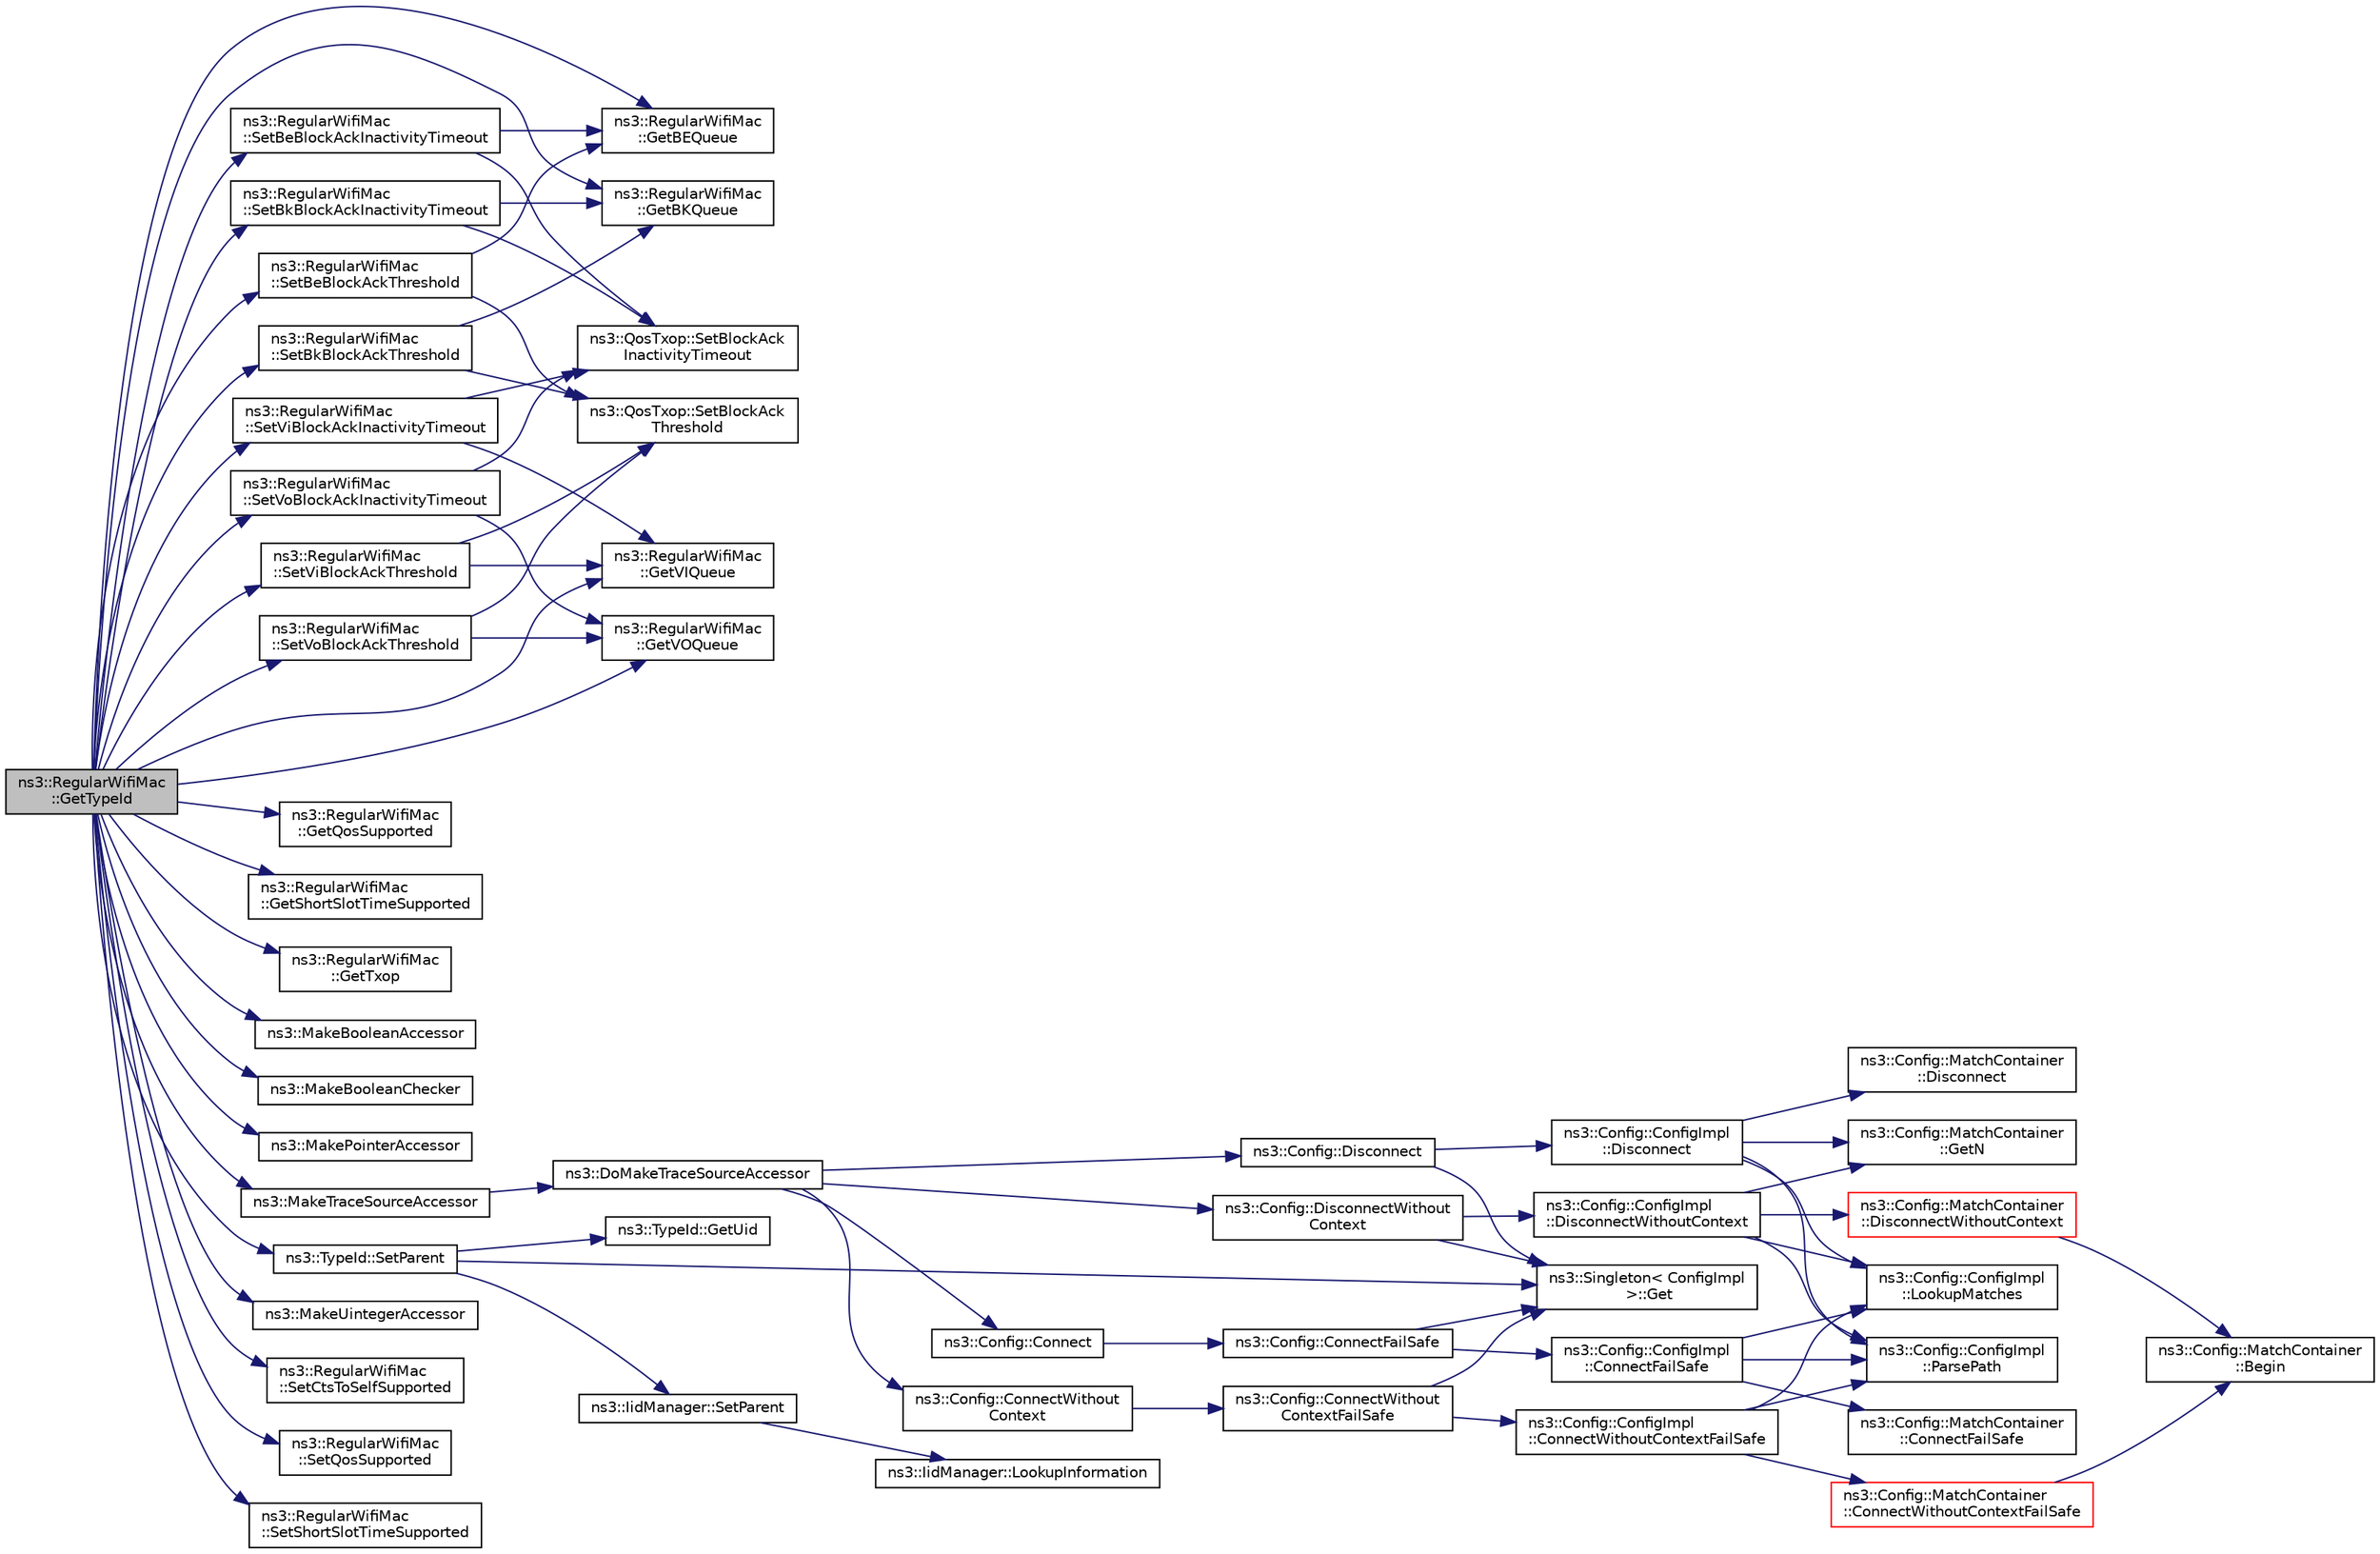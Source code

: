 digraph "ns3::RegularWifiMac::GetTypeId"
{
 // LATEX_PDF_SIZE
  edge [fontname="Helvetica",fontsize="10",labelfontname="Helvetica",labelfontsize="10"];
  node [fontname="Helvetica",fontsize="10",shape=record];
  rankdir="LR";
  Node1 [label="ns3::RegularWifiMac\l::GetTypeId",height=0.2,width=0.4,color="black", fillcolor="grey75", style="filled", fontcolor="black",tooltip="Get the type ID."];
  Node1 -> Node2 [color="midnightblue",fontsize="10",style="solid",fontname="Helvetica"];
  Node2 [label="ns3::RegularWifiMac\l::GetBEQueue",height=0.2,width=0.4,color="black", fillcolor="white", style="filled",URL="$classns3_1_1_regular_wifi_mac.html#a332d11fec14acefd309b42283fa58c3c",tooltip="Accessor for the AC_BE channel access function."];
  Node1 -> Node3 [color="midnightblue",fontsize="10",style="solid",fontname="Helvetica"];
  Node3 [label="ns3::RegularWifiMac\l::GetBKQueue",height=0.2,width=0.4,color="black", fillcolor="white", style="filled",URL="$classns3_1_1_regular_wifi_mac.html#a54315bf664541f02a2da1b5bb6988c2c",tooltip="Accessor for the AC_BK channel access function."];
  Node1 -> Node4 [color="midnightblue",fontsize="10",style="solid",fontname="Helvetica"];
  Node4 [label="ns3::RegularWifiMac\l::GetQosSupported",height=0.2,width=0.4,color="black", fillcolor="white", style="filled",URL="$classns3_1_1_regular_wifi_mac.html#a23b58c52d462e580bd814db6d8af3fd0",tooltip="Return whether the device supports QoS."];
  Node1 -> Node5 [color="midnightblue",fontsize="10",style="solid",fontname="Helvetica"];
  Node5 [label="ns3::RegularWifiMac\l::GetShortSlotTimeSupported",height=0.2,width=0.4,color="black", fillcolor="white", style="filled",URL="$classns3_1_1_regular_wifi_mac.html#ad652bc9d8b8a7db8dfa979b00745d287",tooltip=" "];
  Node1 -> Node6 [color="midnightblue",fontsize="10",style="solid",fontname="Helvetica"];
  Node6 [label="ns3::RegularWifiMac\l::GetTxop",height=0.2,width=0.4,color="black", fillcolor="white", style="filled",URL="$classns3_1_1_regular_wifi_mac.html#a52a3b32f8bb0f861da974315d0ca573a",tooltip="Accessor for the DCF object."];
  Node1 -> Node7 [color="midnightblue",fontsize="10",style="solid",fontname="Helvetica"];
  Node7 [label="ns3::RegularWifiMac\l::GetVIQueue",height=0.2,width=0.4,color="black", fillcolor="white", style="filled",URL="$classns3_1_1_regular_wifi_mac.html#ad2418b180a2ccc6b56ff5742926c279f",tooltip="Accessor for the AC_VI channel access function."];
  Node1 -> Node8 [color="midnightblue",fontsize="10",style="solid",fontname="Helvetica"];
  Node8 [label="ns3::RegularWifiMac\l::GetVOQueue",height=0.2,width=0.4,color="black", fillcolor="white", style="filled",URL="$classns3_1_1_regular_wifi_mac.html#ad7f1f5bf332d0f72d9da22873ef3f7b9",tooltip="Accessor for the AC_VO channel access function."];
  Node1 -> Node9 [color="midnightblue",fontsize="10",style="solid",fontname="Helvetica"];
  Node9 [label="ns3::MakeBooleanAccessor",height=0.2,width=0.4,color="black", fillcolor="white", style="filled",URL="$group__attribute___boolean.html#ga96f46e6b949abfa2cb801d5d33d8bcc7",tooltip="Create an AttributeAccessor for a class data member, or a lone class get functor or set method."];
  Node1 -> Node10 [color="midnightblue",fontsize="10",style="solid",fontname="Helvetica"];
  Node10 [label="ns3::MakeBooleanChecker",height=0.2,width=0.4,color="black", fillcolor="white", style="filled",URL="$group__attribute___boolean.html#ga0be9dca06b271bca59b2c135178e1c10",tooltip=" "];
  Node1 -> Node11 [color="midnightblue",fontsize="10",style="solid",fontname="Helvetica"];
  Node11 [label="ns3::MakePointerAccessor",height=0.2,width=0.4,color="black", fillcolor="white", style="filled",URL="$group__attribute___pointer.html#ga78da89439a8813ee28fb5311bcbb38ca",tooltip="Create an AttributeAccessor for a class data member, or a lone class get functor or set method."];
  Node1 -> Node12 [color="midnightblue",fontsize="10",style="solid",fontname="Helvetica"];
  Node12 [label="ns3::MakeTraceSourceAccessor",height=0.2,width=0.4,color="black", fillcolor="white", style="filled",URL="$group__tracing.html#gab21a770b9855af4e8f69f7531ea4a6b0",tooltip="Create a TraceSourceAccessor which will control access to the underlying trace source."];
  Node12 -> Node13 [color="midnightblue",fontsize="10",style="solid",fontname="Helvetica"];
  Node13 [label="ns3::DoMakeTraceSourceAccessor",height=0.2,width=0.4,color="black", fillcolor="white", style="filled",URL="$group__tracing.html#ga58e9c4db480094cef0bb8d87118146e5",tooltip="MakeTraceSourceAccessor() implementation."];
  Node13 -> Node14 [color="midnightblue",fontsize="10",style="solid",fontname="Helvetica"];
  Node14 [label="ns3::Config::Connect",height=0.2,width=0.4,color="black", fillcolor="white", style="filled",URL="$group__config.html#ga4014f151241cd0939b6cb64409605736",tooltip=" "];
  Node14 -> Node15 [color="midnightblue",fontsize="10",style="solid",fontname="Helvetica"];
  Node15 [label="ns3::Config::ConnectFailSafe",height=0.2,width=0.4,color="black", fillcolor="white", style="filled",URL="$namespacens3_1_1_config.html#aad60d6903a15881b81e982ad5312114a",tooltip="This function will attempt to find all trace sources which match the input path and will then connect..."];
  Node15 -> Node16 [color="midnightblue",fontsize="10",style="solid",fontname="Helvetica"];
  Node16 [label="ns3::Config::ConfigImpl\l::ConnectFailSafe",height=0.2,width=0.4,color="black", fillcolor="white", style="filled",URL="$classns3_1_1_config_1_1_config_impl.html#a5761c70117341e4ea296917bc095e6c0",tooltip="This function will attempt to find all trace sources which match the input path and will then connect..."];
  Node16 -> Node17 [color="midnightblue",fontsize="10",style="solid",fontname="Helvetica"];
  Node17 [label="ns3::Config::MatchContainer\l::ConnectFailSafe",height=0.2,width=0.4,color="black", fillcolor="white", style="filled",URL="$classns3_1_1_config_1_1_match_container.html#a8f3c268d2e6a9daec975497d200ec324",tooltip="Connect the specified sink to all the objects stored in this container."];
  Node16 -> Node18 [color="midnightblue",fontsize="10",style="solid",fontname="Helvetica"];
  Node18 [label="ns3::Config::ConfigImpl\l::LookupMatches",height=0.2,width=0.4,color="black", fillcolor="white", style="filled",URL="$classns3_1_1_config_1_1_config_impl.html#aef8d461e235704cdeb8a85581ba249fb",tooltip=" "];
  Node16 -> Node19 [color="midnightblue",fontsize="10",style="solid",fontname="Helvetica"];
  Node19 [label="ns3::Config::ConfigImpl\l::ParsePath",height=0.2,width=0.4,color="black", fillcolor="white", style="filled",URL="$classns3_1_1_config_1_1_config_impl.html#ab482a563857309e0e70beba3af32be71",tooltip="Break a Config path into the leading path and the last leaf token."];
  Node15 -> Node20 [color="midnightblue",fontsize="10",style="solid",fontname="Helvetica"];
  Node20 [label="ns3::Singleton\< ConfigImpl\l \>::Get",height=0.2,width=0.4,color="black", fillcolor="white", style="filled",URL="$classns3_1_1_singleton.html#a80a2cd3c25a27ea72add7a9f7a141ffa",tooltip="Get a pointer to the singleton instance."];
  Node13 -> Node21 [color="midnightblue",fontsize="10",style="solid",fontname="Helvetica"];
  Node21 [label="ns3::Config::ConnectWithout\lContext",height=0.2,width=0.4,color="black", fillcolor="white", style="filled",URL="$group__config.html#gaa2f896aa7021f95fffabc80b2ec22e08",tooltip=" "];
  Node21 -> Node22 [color="midnightblue",fontsize="10",style="solid",fontname="Helvetica"];
  Node22 [label="ns3::Config::ConnectWithout\lContextFailSafe",height=0.2,width=0.4,color="black", fillcolor="white", style="filled",URL="$namespacens3_1_1_config.html#afe7da9182a8f57ffe79c2bd0e434af50",tooltip="This function will attempt to find all trace sources which match the input path and will then connect..."];
  Node22 -> Node23 [color="midnightblue",fontsize="10",style="solid",fontname="Helvetica"];
  Node23 [label="ns3::Config::ConfigImpl\l::ConnectWithoutContextFailSafe",height=0.2,width=0.4,color="black", fillcolor="white", style="filled",URL="$classns3_1_1_config_1_1_config_impl.html#ad1c0e6cee4c741cec307733401016046",tooltip="This function will attempt to find all trace sources which match the input path and will then connect..."];
  Node23 -> Node24 [color="midnightblue",fontsize="10",style="solid",fontname="Helvetica"];
  Node24 [label="ns3::Config::MatchContainer\l::ConnectWithoutContextFailSafe",height=0.2,width=0.4,color="red", fillcolor="white", style="filled",URL="$classns3_1_1_config_1_1_match_container.html#aa6369ee36c377bef74655264ff2cde3a",tooltip="Connect the specified sink to all the objects stored in this container."];
  Node24 -> Node25 [color="midnightblue",fontsize="10",style="solid",fontname="Helvetica"];
  Node25 [label="ns3::Config::MatchContainer\l::Begin",height=0.2,width=0.4,color="black", fillcolor="white", style="filled",URL="$classns3_1_1_config_1_1_match_container.html#afdad67605b13bdcf5a45a512563d1b6c",tooltip=" "];
  Node23 -> Node18 [color="midnightblue",fontsize="10",style="solid",fontname="Helvetica"];
  Node23 -> Node19 [color="midnightblue",fontsize="10",style="solid",fontname="Helvetica"];
  Node22 -> Node20 [color="midnightblue",fontsize="10",style="solid",fontname="Helvetica"];
  Node13 -> Node30 [color="midnightblue",fontsize="10",style="solid",fontname="Helvetica"];
  Node30 [label="ns3::Config::Disconnect",height=0.2,width=0.4,color="black", fillcolor="white", style="filled",URL="$group__config.html#ga33e975bd2ed84e3353b2a3356d90fc1d",tooltip=" "];
  Node30 -> Node31 [color="midnightblue",fontsize="10",style="solid",fontname="Helvetica"];
  Node31 [label="ns3::Config::ConfigImpl\l::Disconnect",height=0.2,width=0.4,color="black", fillcolor="white", style="filled",URL="$classns3_1_1_config_1_1_config_impl.html#abd6c7a990f229c871f8ea486d7175ead",tooltip=" "];
  Node31 -> Node32 [color="midnightblue",fontsize="10",style="solid",fontname="Helvetica"];
  Node32 [label="ns3::Config::MatchContainer\l::Disconnect",height=0.2,width=0.4,color="black", fillcolor="white", style="filled",URL="$classns3_1_1_config_1_1_match_container.html#a578a5f5f24f309ae52c44643b99943c6",tooltip=" "];
  Node31 -> Node33 [color="midnightblue",fontsize="10",style="solid",fontname="Helvetica"];
  Node33 [label="ns3::Config::MatchContainer\l::GetN",height=0.2,width=0.4,color="black", fillcolor="white", style="filled",URL="$classns3_1_1_config_1_1_match_container.html#a9e7455e824d416a6658b429165481d5f",tooltip=" "];
  Node31 -> Node18 [color="midnightblue",fontsize="10",style="solid",fontname="Helvetica"];
  Node31 -> Node19 [color="midnightblue",fontsize="10",style="solid",fontname="Helvetica"];
  Node30 -> Node20 [color="midnightblue",fontsize="10",style="solid",fontname="Helvetica"];
  Node13 -> Node34 [color="midnightblue",fontsize="10",style="solid",fontname="Helvetica"];
  Node34 [label="ns3::Config::DisconnectWithout\lContext",height=0.2,width=0.4,color="black", fillcolor="white", style="filled",URL="$group__config.html#ga9979e293cae542020fada4824d0b3702",tooltip=" "];
  Node34 -> Node35 [color="midnightblue",fontsize="10",style="solid",fontname="Helvetica"];
  Node35 [label="ns3::Config::ConfigImpl\l::DisconnectWithoutContext",height=0.2,width=0.4,color="black", fillcolor="white", style="filled",URL="$classns3_1_1_config_1_1_config_impl.html#a025bd78733149bce2e9f41ddcf9afe36",tooltip=" "];
  Node35 -> Node36 [color="midnightblue",fontsize="10",style="solid",fontname="Helvetica"];
  Node36 [label="ns3::Config::MatchContainer\l::DisconnectWithoutContext",height=0.2,width=0.4,color="red", fillcolor="white", style="filled",URL="$classns3_1_1_config_1_1_match_container.html#a3fd31a2eda5b3ae7fc88fcad86a4de06",tooltip=" "];
  Node36 -> Node25 [color="midnightblue",fontsize="10",style="solid",fontname="Helvetica"];
  Node35 -> Node33 [color="midnightblue",fontsize="10",style="solid",fontname="Helvetica"];
  Node35 -> Node18 [color="midnightblue",fontsize="10",style="solid",fontname="Helvetica"];
  Node35 -> Node19 [color="midnightblue",fontsize="10",style="solid",fontname="Helvetica"];
  Node34 -> Node20 [color="midnightblue",fontsize="10",style="solid",fontname="Helvetica"];
  Node1 -> Node38 [color="midnightblue",fontsize="10",style="solid",fontname="Helvetica"];
  Node38 [label="ns3::MakeUintegerAccessor",height=0.2,width=0.4,color="black", fillcolor="white", style="filled",URL="$group__attribute___uinteger.html#gab877334ef73a924b42b65179d87d7244",tooltip="Create an AttributeAccessor for a class data member, or a lone class get functor or set method."];
  Node1 -> Node39 [color="midnightblue",fontsize="10",style="solid",fontname="Helvetica"];
  Node39 [label="ns3::RegularWifiMac\l::SetBeBlockAckInactivityTimeout",height=0.2,width=0.4,color="black", fillcolor="white", style="filled",URL="$classns3_1_1_regular_wifi_mac.html#a4590e73681af3c4de72c6ec32abdd015",tooltip="Set BE block ack inactivity timeout."];
  Node39 -> Node2 [color="midnightblue",fontsize="10",style="solid",fontname="Helvetica"];
  Node39 -> Node40 [color="midnightblue",fontsize="10",style="solid",fontname="Helvetica"];
  Node40 [label="ns3::QosTxop::SetBlockAck\lInactivityTimeout",height=0.2,width=0.4,color="black", fillcolor="white", style="filled",URL="$classns3_1_1_qos_txop.html#ad4d63aac7ad4861332f75ba9c31c20c9",tooltip="Set the BlockAck inactivity timeout."];
  Node1 -> Node41 [color="midnightblue",fontsize="10",style="solid",fontname="Helvetica"];
  Node41 [label="ns3::RegularWifiMac\l::SetBeBlockAckThreshold",height=0.2,width=0.4,color="black", fillcolor="white", style="filled",URL="$classns3_1_1_regular_wifi_mac.html#ab026ece3a3a3e3b9b66132d4d91589c1",tooltip="Set the block ack threshold for AC_BE."];
  Node41 -> Node2 [color="midnightblue",fontsize="10",style="solid",fontname="Helvetica"];
  Node41 -> Node42 [color="midnightblue",fontsize="10",style="solid",fontname="Helvetica"];
  Node42 [label="ns3::QosTxop::SetBlockAck\lThreshold",height=0.2,width=0.4,color="black", fillcolor="white", style="filled",URL="$classns3_1_1_qos_txop.html#ace37b8cea8a1db212818aba94aa2e769",tooltip="Set threshold for block ack mechanism."];
  Node1 -> Node43 [color="midnightblue",fontsize="10",style="solid",fontname="Helvetica"];
  Node43 [label="ns3::RegularWifiMac\l::SetBkBlockAckInactivityTimeout",height=0.2,width=0.4,color="black", fillcolor="white", style="filled",URL="$classns3_1_1_regular_wifi_mac.html#a4b4ae1db15dff48d6cf70eb9435677f9",tooltip="Set BK block ack inactivity timeout."];
  Node43 -> Node3 [color="midnightblue",fontsize="10",style="solid",fontname="Helvetica"];
  Node43 -> Node40 [color="midnightblue",fontsize="10",style="solid",fontname="Helvetica"];
  Node1 -> Node44 [color="midnightblue",fontsize="10",style="solid",fontname="Helvetica"];
  Node44 [label="ns3::RegularWifiMac\l::SetBkBlockAckThreshold",height=0.2,width=0.4,color="black", fillcolor="white", style="filled",URL="$classns3_1_1_regular_wifi_mac.html#a4f57767c82eb4aaced365acda69d8974",tooltip="Set the block ack threshold for AC_BK."];
  Node44 -> Node3 [color="midnightblue",fontsize="10",style="solid",fontname="Helvetica"];
  Node44 -> Node42 [color="midnightblue",fontsize="10",style="solid",fontname="Helvetica"];
  Node1 -> Node45 [color="midnightblue",fontsize="10",style="solid",fontname="Helvetica"];
  Node45 [label="ns3::RegularWifiMac\l::SetCtsToSelfSupported",height=0.2,width=0.4,color="black", fillcolor="white", style="filled",URL="$classns3_1_1_regular_wifi_mac.html#a0ac262241ccb19ebbdd8bde779eab481",tooltip="Enable or disable CTS-to-self feature."];
  Node1 -> Node46 [color="midnightblue",fontsize="10",style="solid",fontname="Helvetica"];
  Node46 [label="ns3::TypeId::SetParent",height=0.2,width=0.4,color="black", fillcolor="white", style="filled",URL="$classns3_1_1_type_id.html#abaaca67ab7d2471067e7c275df0f7309",tooltip="Set the parent TypeId."];
  Node46 -> Node20 [color="midnightblue",fontsize="10",style="solid",fontname="Helvetica"];
  Node46 -> Node47 [color="midnightblue",fontsize="10",style="solid",fontname="Helvetica"];
  Node47 [label="ns3::TypeId::GetUid",height=0.2,width=0.4,color="black", fillcolor="white", style="filled",URL="$classns3_1_1_type_id.html#a429535085325d6f926724771446d9047",tooltip="Get the internal id of this TypeId."];
  Node46 -> Node48 [color="midnightblue",fontsize="10",style="solid",fontname="Helvetica"];
  Node48 [label="ns3::IidManager::SetParent",height=0.2,width=0.4,color="black", fillcolor="white", style="filled",URL="$classns3_1_1_iid_manager.html#a4042931260554c907699367b6811426f",tooltip="Set the parent of a type id."];
  Node48 -> Node49 [color="midnightblue",fontsize="10",style="solid",fontname="Helvetica"];
  Node49 [label="ns3::IidManager::LookupInformation",height=0.2,width=0.4,color="black", fillcolor="white", style="filled",URL="$classns3_1_1_iid_manager.html#a84af06b798b21fa700469a3ac5f65f3f",tooltip="Retrieve the information record for a type."];
  Node1 -> Node50 [color="midnightblue",fontsize="10",style="solid",fontname="Helvetica"];
  Node50 [label="ns3::RegularWifiMac\l::SetQosSupported",height=0.2,width=0.4,color="black", fillcolor="white", style="filled",URL="$classns3_1_1_regular_wifi_mac.html#a0692f6e43a82d60aecaa674bc82e926f",tooltip="Enable or disable QoS support for the device."];
  Node1 -> Node51 [color="midnightblue",fontsize="10",style="solid",fontname="Helvetica"];
  Node51 [label="ns3::RegularWifiMac\l::SetShortSlotTimeSupported",height=0.2,width=0.4,color="black", fillcolor="white", style="filled",URL="$classns3_1_1_regular_wifi_mac.html#a0c36150e82bb7a83ea390d89621de0d5",tooltip="Enable or disable short slot time feature."];
  Node1 -> Node52 [color="midnightblue",fontsize="10",style="solid",fontname="Helvetica"];
  Node52 [label="ns3::RegularWifiMac\l::SetViBlockAckInactivityTimeout",height=0.2,width=0.4,color="black", fillcolor="white", style="filled",URL="$classns3_1_1_regular_wifi_mac.html#a479eaca73aac3245cf4107bc45e323ce",tooltip="Set VI block ack inactivity timeout."];
  Node52 -> Node7 [color="midnightblue",fontsize="10",style="solid",fontname="Helvetica"];
  Node52 -> Node40 [color="midnightblue",fontsize="10",style="solid",fontname="Helvetica"];
  Node1 -> Node53 [color="midnightblue",fontsize="10",style="solid",fontname="Helvetica"];
  Node53 [label="ns3::RegularWifiMac\l::SetViBlockAckThreshold",height=0.2,width=0.4,color="black", fillcolor="white", style="filled",URL="$classns3_1_1_regular_wifi_mac.html#a003eb9b1b39038d0bab3725a18a03895",tooltip="Set the block ack threshold for AC_VI."];
  Node53 -> Node7 [color="midnightblue",fontsize="10",style="solid",fontname="Helvetica"];
  Node53 -> Node42 [color="midnightblue",fontsize="10",style="solid",fontname="Helvetica"];
  Node1 -> Node54 [color="midnightblue",fontsize="10",style="solid",fontname="Helvetica"];
  Node54 [label="ns3::RegularWifiMac\l::SetVoBlockAckInactivityTimeout",height=0.2,width=0.4,color="black", fillcolor="white", style="filled",URL="$classns3_1_1_regular_wifi_mac.html#aeec8938ddaee57cb8c324a210a901774",tooltip="Set VO block ack inactivity timeout."];
  Node54 -> Node8 [color="midnightblue",fontsize="10",style="solid",fontname="Helvetica"];
  Node54 -> Node40 [color="midnightblue",fontsize="10",style="solid",fontname="Helvetica"];
  Node1 -> Node55 [color="midnightblue",fontsize="10",style="solid",fontname="Helvetica"];
  Node55 [label="ns3::RegularWifiMac\l::SetVoBlockAckThreshold",height=0.2,width=0.4,color="black", fillcolor="white", style="filled",URL="$classns3_1_1_regular_wifi_mac.html#a57a6d060a150969619a9477a0ccbb49d",tooltip="Set the block ack threshold for AC_VO."];
  Node55 -> Node8 [color="midnightblue",fontsize="10",style="solid",fontname="Helvetica"];
  Node55 -> Node42 [color="midnightblue",fontsize="10",style="solid",fontname="Helvetica"];
}
